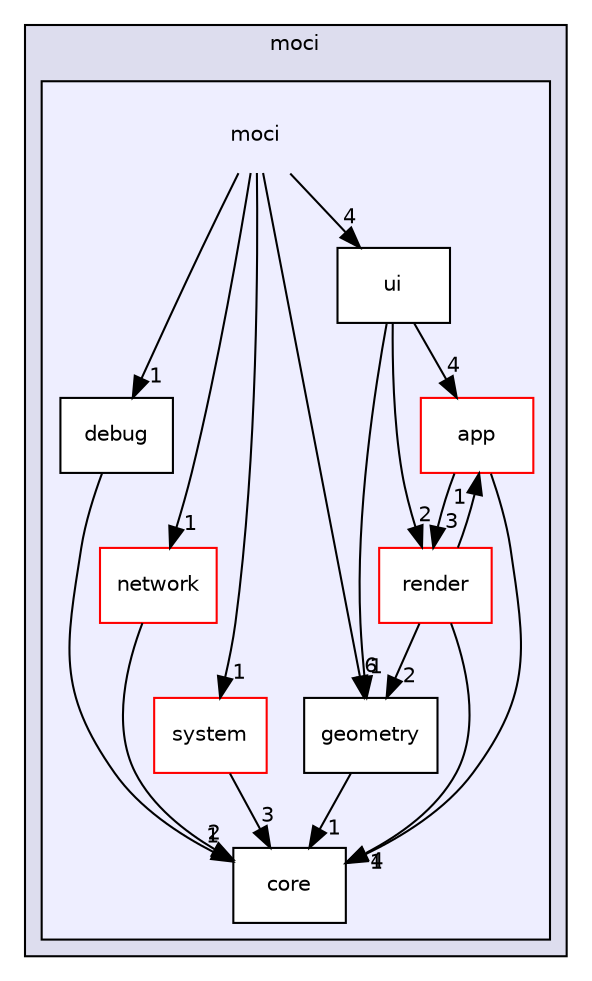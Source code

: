 digraph "/home/travis/build/tobanteAudio/moci/moci/moci" {
  compound=true
  node [ fontsize="10", fontname="Helvetica"];
  edge [ labelfontsize="10", labelfontname="Helvetica"];
  subgraph clusterdir_af46cb8f061bb74aa3af6df4385537e4 {
    graph [ bgcolor="#ddddee", pencolor="black", label="moci" fontname="Helvetica", fontsize="10", URL="dir_af46cb8f061bb74aa3af6df4385537e4.html"]
  subgraph clusterdir_333a267e1f4f4a8648b19d505e67864a {
    graph [ bgcolor="#eeeeff", pencolor="black", label="" URL="dir_333a267e1f4f4a8648b19d505e67864a.html"];
    dir_333a267e1f4f4a8648b19d505e67864a [shape=plaintext label="moci"];
    dir_6931d1861614ee5fd1016491d440b476 [shape=box label="app" color="red" fillcolor="white" style="filled" URL="dir_6931d1861614ee5fd1016491d440b476.html"];
    dir_a5d68fd60807d249c924c5f8088b8941 [shape=box label="core" color="black" fillcolor="white" style="filled" URL="dir_a5d68fd60807d249c924c5f8088b8941.html"];
    dir_3d45853c274ab0f505e5f6f654489b3c [shape=box label="debug" color="black" fillcolor="white" style="filled" URL="dir_3d45853c274ab0f505e5f6f654489b3c.html"];
    dir_15dcee423ef121424dc044f8de3e0294 [shape=box label="geometry" color="black" fillcolor="white" style="filled" URL="dir_15dcee423ef121424dc044f8de3e0294.html"];
    dir_915b2db632662bb5b0d69986911a1b7a [shape=box label="network" color="red" fillcolor="white" style="filled" URL="dir_915b2db632662bb5b0d69986911a1b7a.html"];
    dir_c301b679d30187b36c8d823e7fedae1a [shape=box label="render" color="red" fillcolor="white" style="filled" URL="dir_c301b679d30187b36c8d823e7fedae1a.html"];
    dir_b4afb62d6b113f353bba0f1b3d71b3e4 [shape=box label="system" color="red" fillcolor="white" style="filled" URL="dir_b4afb62d6b113f353bba0f1b3d71b3e4.html"];
    dir_4fd6c6bd7402077f5aa2695aaae63c3c [shape=box label="ui" color="black" fillcolor="white" style="filled" URL="dir_4fd6c6bd7402077f5aa2695aaae63c3c.html"];
  }
  }
  dir_c301b679d30187b36c8d823e7fedae1a->dir_a5d68fd60807d249c924c5f8088b8941 [headlabel="4", labeldistance=1.5 headhref="dir_000011_000005.html"];
  dir_c301b679d30187b36c8d823e7fedae1a->dir_15dcee423ef121424dc044f8de3e0294 [headlabel="2", labeldistance=1.5 headhref="dir_000011_000007.html"];
  dir_c301b679d30187b36c8d823e7fedae1a->dir_6931d1861614ee5fd1016491d440b476 [headlabel="1", labeldistance=1.5 headhref="dir_000011_000002.html"];
  dir_4fd6c6bd7402077f5aa2695aaae63c3c->dir_c301b679d30187b36c8d823e7fedae1a [headlabel="2", labeldistance=1.5 headhref="dir_000019_000011.html"];
  dir_4fd6c6bd7402077f5aa2695aaae63c3c->dir_15dcee423ef121424dc044f8de3e0294 [headlabel="1", labeldistance=1.5 headhref="dir_000019_000007.html"];
  dir_4fd6c6bd7402077f5aa2695aaae63c3c->dir_6931d1861614ee5fd1016491d440b476 [headlabel="4", labeldistance=1.5 headhref="dir_000019_000002.html"];
  dir_b4afb62d6b113f353bba0f1b3d71b3e4->dir_a5d68fd60807d249c924c5f8088b8941 [headlabel="3", labeldistance=1.5 headhref="dir_000015_000005.html"];
  dir_333a267e1f4f4a8648b19d505e67864a->dir_4fd6c6bd7402077f5aa2695aaae63c3c [headlabel="4", labeldistance=1.5 headhref="dir_000001_000019.html"];
  dir_333a267e1f4f4a8648b19d505e67864a->dir_b4afb62d6b113f353bba0f1b3d71b3e4 [headlabel="1", labeldistance=1.5 headhref="dir_000001_000015.html"];
  dir_333a267e1f4f4a8648b19d505e67864a->dir_15dcee423ef121424dc044f8de3e0294 [headlabel="6", labeldistance=1.5 headhref="dir_000001_000007.html"];
  dir_333a267e1f4f4a8648b19d505e67864a->dir_3d45853c274ab0f505e5f6f654489b3c [headlabel="1", labeldistance=1.5 headhref="dir_000001_000006.html"];
  dir_333a267e1f4f4a8648b19d505e67864a->dir_915b2db632662bb5b0d69986911a1b7a [headlabel="1", labeldistance=1.5 headhref="dir_000001_000008.html"];
  dir_15dcee423ef121424dc044f8de3e0294->dir_a5d68fd60807d249c924c5f8088b8941 [headlabel="1", labeldistance=1.5 headhref="dir_000007_000005.html"];
  dir_3d45853c274ab0f505e5f6f654489b3c->dir_a5d68fd60807d249c924c5f8088b8941 [headlabel="1", labeldistance=1.5 headhref="dir_000006_000005.html"];
  dir_6931d1861614ee5fd1016491d440b476->dir_c301b679d30187b36c8d823e7fedae1a [headlabel="3", labeldistance=1.5 headhref="dir_000002_000011.html"];
  dir_6931d1861614ee5fd1016491d440b476->dir_a5d68fd60807d249c924c5f8088b8941 [headlabel="1", labeldistance=1.5 headhref="dir_000002_000005.html"];
  dir_915b2db632662bb5b0d69986911a1b7a->dir_a5d68fd60807d249c924c5f8088b8941 [headlabel="2", labeldistance=1.5 headhref="dir_000008_000005.html"];
}
